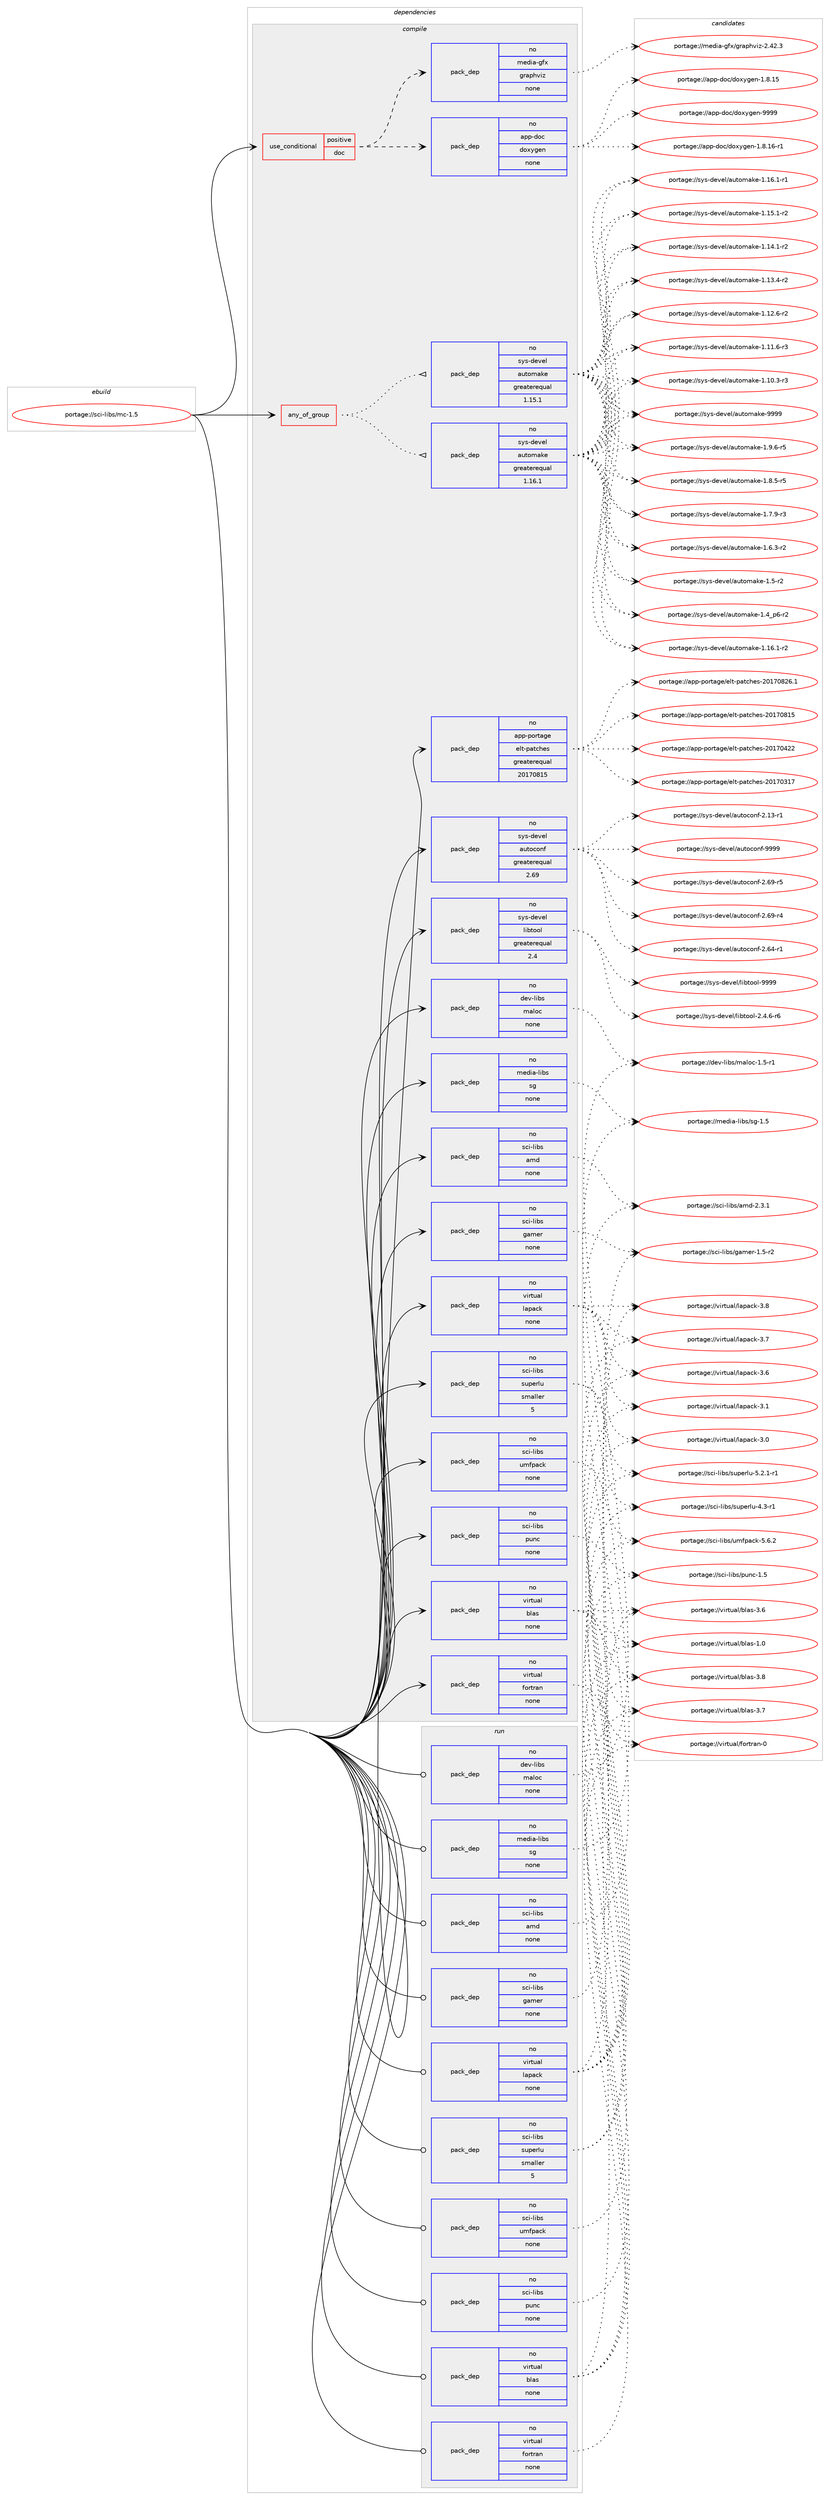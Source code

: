 digraph prolog {

# *************
# Graph options
# *************

newrank=true;
concentrate=true;
compound=true;
graph [rankdir=LR,fontname=Helvetica,fontsize=10,ranksep=1.5];#, ranksep=2.5, nodesep=0.2];
edge  [arrowhead=vee];
node  [fontname=Helvetica,fontsize=10];

# **********
# The ebuild
# **********

subgraph cluster_leftcol {
color=gray;
rank=same;
label=<<i>ebuild</i>>;
id [label="portage://sci-libs/mc-1.5", color=red, width=4, href="../sci-libs/mc-1.5.svg"];
}

# ****************
# The dependencies
# ****************

subgraph cluster_midcol {
color=gray;
label=<<i>dependencies</i>>;
subgraph cluster_compile {
fillcolor="#eeeeee";
style=filled;
label=<<i>compile</i>>;
subgraph any1013 {
dependency48949 [label=<<TABLE BORDER="0" CELLBORDER="1" CELLSPACING="0" CELLPADDING="4"><TR><TD CELLPADDING="10">any_of_group</TD></TR></TABLE>>, shape=none, color=red];subgraph pack37731 {
dependency48950 [label=<<TABLE BORDER="0" CELLBORDER="1" CELLSPACING="0" CELLPADDING="4" WIDTH="220"><TR><TD ROWSPAN="6" CELLPADDING="30">pack_dep</TD></TR><TR><TD WIDTH="110">no</TD></TR><TR><TD>sys-devel</TD></TR><TR><TD>automake</TD></TR><TR><TD>greaterequal</TD></TR><TR><TD>1.16.1</TD></TR></TABLE>>, shape=none, color=blue];
}
dependency48949:e -> dependency48950:w [weight=20,style="dotted",arrowhead="oinv"];
subgraph pack37732 {
dependency48951 [label=<<TABLE BORDER="0" CELLBORDER="1" CELLSPACING="0" CELLPADDING="4" WIDTH="220"><TR><TD ROWSPAN="6" CELLPADDING="30">pack_dep</TD></TR><TR><TD WIDTH="110">no</TD></TR><TR><TD>sys-devel</TD></TR><TR><TD>automake</TD></TR><TR><TD>greaterequal</TD></TR><TR><TD>1.15.1</TD></TR></TABLE>>, shape=none, color=blue];
}
dependency48949:e -> dependency48951:w [weight=20,style="dotted",arrowhead="oinv"];
}
id:e -> dependency48949:w [weight=20,style="solid",arrowhead="vee"];
subgraph cond10157 {
dependency48952 [label=<<TABLE BORDER="0" CELLBORDER="1" CELLSPACING="0" CELLPADDING="4"><TR><TD ROWSPAN="3" CELLPADDING="10">use_conditional</TD></TR><TR><TD>positive</TD></TR><TR><TD>doc</TD></TR></TABLE>>, shape=none, color=red];
subgraph pack37733 {
dependency48953 [label=<<TABLE BORDER="0" CELLBORDER="1" CELLSPACING="0" CELLPADDING="4" WIDTH="220"><TR><TD ROWSPAN="6" CELLPADDING="30">pack_dep</TD></TR><TR><TD WIDTH="110">no</TD></TR><TR><TD>media-gfx</TD></TR><TR><TD>graphviz</TD></TR><TR><TD>none</TD></TR><TR><TD></TD></TR></TABLE>>, shape=none, color=blue];
}
dependency48952:e -> dependency48953:w [weight=20,style="dashed",arrowhead="vee"];
subgraph pack37734 {
dependency48954 [label=<<TABLE BORDER="0" CELLBORDER="1" CELLSPACING="0" CELLPADDING="4" WIDTH="220"><TR><TD ROWSPAN="6" CELLPADDING="30">pack_dep</TD></TR><TR><TD WIDTH="110">no</TD></TR><TR><TD>app-doc</TD></TR><TR><TD>doxygen</TD></TR><TR><TD>none</TD></TR><TR><TD></TD></TR></TABLE>>, shape=none, color=blue];
}
dependency48952:e -> dependency48954:w [weight=20,style="dashed",arrowhead="vee"];
}
id:e -> dependency48952:w [weight=20,style="solid",arrowhead="vee"];
subgraph pack37735 {
dependency48955 [label=<<TABLE BORDER="0" CELLBORDER="1" CELLSPACING="0" CELLPADDING="4" WIDTH="220"><TR><TD ROWSPAN="6" CELLPADDING="30">pack_dep</TD></TR><TR><TD WIDTH="110">no</TD></TR><TR><TD>app-portage</TD></TR><TR><TD>elt-patches</TD></TR><TR><TD>greaterequal</TD></TR><TR><TD>20170815</TD></TR></TABLE>>, shape=none, color=blue];
}
id:e -> dependency48955:w [weight=20,style="solid",arrowhead="vee"];
subgraph pack37736 {
dependency48956 [label=<<TABLE BORDER="0" CELLBORDER="1" CELLSPACING="0" CELLPADDING="4" WIDTH="220"><TR><TD ROWSPAN="6" CELLPADDING="30">pack_dep</TD></TR><TR><TD WIDTH="110">no</TD></TR><TR><TD>dev-libs</TD></TR><TR><TD>maloc</TD></TR><TR><TD>none</TD></TR><TR><TD></TD></TR></TABLE>>, shape=none, color=blue];
}
id:e -> dependency48956:w [weight=20,style="solid",arrowhead="vee"];
subgraph pack37737 {
dependency48957 [label=<<TABLE BORDER="0" CELLBORDER="1" CELLSPACING="0" CELLPADDING="4" WIDTH="220"><TR><TD ROWSPAN="6" CELLPADDING="30">pack_dep</TD></TR><TR><TD WIDTH="110">no</TD></TR><TR><TD>media-libs</TD></TR><TR><TD>sg</TD></TR><TR><TD>none</TD></TR><TR><TD></TD></TR></TABLE>>, shape=none, color=blue];
}
id:e -> dependency48957:w [weight=20,style="solid",arrowhead="vee"];
subgraph pack37738 {
dependency48958 [label=<<TABLE BORDER="0" CELLBORDER="1" CELLSPACING="0" CELLPADDING="4" WIDTH="220"><TR><TD ROWSPAN="6" CELLPADDING="30">pack_dep</TD></TR><TR><TD WIDTH="110">no</TD></TR><TR><TD>sci-libs</TD></TR><TR><TD>amd</TD></TR><TR><TD>none</TD></TR><TR><TD></TD></TR></TABLE>>, shape=none, color=blue];
}
id:e -> dependency48958:w [weight=20,style="solid",arrowhead="vee"];
subgraph pack37739 {
dependency48959 [label=<<TABLE BORDER="0" CELLBORDER="1" CELLSPACING="0" CELLPADDING="4" WIDTH="220"><TR><TD ROWSPAN="6" CELLPADDING="30">pack_dep</TD></TR><TR><TD WIDTH="110">no</TD></TR><TR><TD>sci-libs</TD></TR><TR><TD>gamer</TD></TR><TR><TD>none</TD></TR><TR><TD></TD></TR></TABLE>>, shape=none, color=blue];
}
id:e -> dependency48959:w [weight=20,style="solid",arrowhead="vee"];
subgraph pack37740 {
dependency48960 [label=<<TABLE BORDER="0" CELLBORDER="1" CELLSPACING="0" CELLPADDING="4" WIDTH="220"><TR><TD ROWSPAN="6" CELLPADDING="30">pack_dep</TD></TR><TR><TD WIDTH="110">no</TD></TR><TR><TD>sci-libs</TD></TR><TR><TD>punc</TD></TR><TR><TD>none</TD></TR><TR><TD></TD></TR></TABLE>>, shape=none, color=blue];
}
id:e -> dependency48960:w [weight=20,style="solid",arrowhead="vee"];
subgraph pack37741 {
dependency48961 [label=<<TABLE BORDER="0" CELLBORDER="1" CELLSPACING="0" CELLPADDING="4" WIDTH="220"><TR><TD ROWSPAN="6" CELLPADDING="30">pack_dep</TD></TR><TR><TD WIDTH="110">no</TD></TR><TR><TD>sci-libs</TD></TR><TR><TD>superlu</TD></TR><TR><TD>smaller</TD></TR><TR><TD>5</TD></TR></TABLE>>, shape=none, color=blue];
}
id:e -> dependency48961:w [weight=20,style="solid",arrowhead="vee"];
subgraph pack37742 {
dependency48962 [label=<<TABLE BORDER="0" CELLBORDER="1" CELLSPACING="0" CELLPADDING="4" WIDTH="220"><TR><TD ROWSPAN="6" CELLPADDING="30">pack_dep</TD></TR><TR><TD WIDTH="110">no</TD></TR><TR><TD>sci-libs</TD></TR><TR><TD>umfpack</TD></TR><TR><TD>none</TD></TR><TR><TD></TD></TR></TABLE>>, shape=none, color=blue];
}
id:e -> dependency48962:w [weight=20,style="solid",arrowhead="vee"];
subgraph pack37743 {
dependency48963 [label=<<TABLE BORDER="0" CELLBORDER="1" CELLSPACING="0" CELLPADDING="4" WIDTH="220"><TR><TD ROWSPAN="6" CELLPADDING="30">pack_dep</TD></TR><TR><TD WIDTH="110">no</TD></TR><TR><TD>sys-devel</TD></TR><TR><TD>autoconf</TD></TR><TR><TD>greaterequal</TD></TR><TR><TD>2.69</TD></TR></TABLE>>, shape=none, color=blue];
}
id:e -> dependency48963:w [weight=20,style="solid",arrowhead="vee"];
subgraph pack37744 {
dependency48964 [label=<<TABLE BORDER="0" CELLBORDER="1" CELLSPACING="0" CELLPADDING="4" WIDTH="220"><TR><TD ROWSPAN="6" CELLPADDING="30">pack_dep</TD></TR><TR><TD WIDTH="110">no</TD></TR><TR><TD>sys-devel</TD></TR><TR><TD>libtool</TD></TR><TR><TD>greaterequal</TD></TR><TR><TD>2.4</TD></TR></TABLE>>, shape=none, color=blue];
}
id:e -> dependency48964:w [weight=20,style="solid",arrowhead="vee"];
subgraph pack37745 {
dependency48965 [label=<<TABLE BORDER="0" CELLBORDER="1" CELLSPACING="0" CELLPADDING="4" WIDTH="220"><TR><TD ROWSPAN="6" CELLPADDING="30">pack_dep</TD></TR><TR><TD WIDTH="110">no</TD></TR><TR><TD>virtual</TD></TR><TR><TD>blas</TD></TR><TR><TD>none</TD></TR><TR><TD></TD></TR></TABLE>>, shape=none, color=blue];
}
id:e -> dependency48965:w [weight=20,style="solid",arrowhead="vee"];
subgraph pack37746 {
dependency48966 [label=<<TABLE BORDER="0" CELLBORDER="1" CELLSPACING="0" CELLPADDING="4" WIDTH="220"><TR><TD ROWSPAN="6" CELLPADDING="30">pack_dep</TD></TR><TR><TD WIDTH="110">no</TD></TR><TR><TD>virtual</TD></TR><TR><TD>fortran</TD></TR><TR><TD>none</TD></TR><TR><TD></TD></TR></TABLE>>, shape=none, color=blue];
}
id:e -> dependency48966:w [weight=20,style="solid",arrowhead="vee"];
subgraph pack37747 {
dependency48967 [label=<<TABLE BORDER="0" CELLBORDER="1" CELLSPACING="0" CELLPADDING="4" WIDTH="220"><TR><TD ROWSPAN="6" CELLPADDING="30">pack_dep</TD></TR><TR><TD WIDTH="110">no</TD></TR><TR><TD>virtual</TD></TR><TR><TD>lapack</TD></TR><TR><TD>none</TD></TR><TR><TD></TD></TR></TABLE>>, shape=none, color=blue];
}
id:e -> dependency48967:w [weight=20,style="solid",arrowhead="vee"];
}
subgraph cluster_compileandrun {
fillcolor="#eeeeee";
style=filled;
label=<<i>compile and run</i>>;
}
subgraph cluster_run {
fillcolor="#eeeeee";
style=filled;
label=<<i>run</i>>;
subgraph pack37748 {
dependency48968 [label=<<TABLE BORDER="0" CELLBORDER="1" CELLSPACING="0" CELLPADDING="4" WIDTH="220"><TR><TD ROWSPAN="6" CELLPADDING="30">pack_dep</TD></TR><TR><TD WIDTH="110">no</TD></TR><TR><TD>dev-libs</TD></TR><TR><TD>maloc</TD></TR><TR><TD>none</TD></TR><TR><TD></TD></TR></TABLE>>, shape=none, color=blue];
}
id:e -> dependency48968:w [weight=20,style="solid",arrowhead="odot"];
subgraph pack37749 {
dependency48969 [label=<<TABLE BORDER="0" CELLBORDER="1" CELLSPACING="0" CELLPADDING="4" WIDTH="220"><TR><TD ROWSPAN="6" CELLPADDING="30">pack_dep</TD></TR><TR><TD WIDTH="110">no</TD></TR><TR><TD>media-libs</TD></TR><TR><TD>sg</TD></TR><TR><TD>none</TD></TR><TR><TD></TD></TR></TABLE>>, shape=none, color=blue];
}
id:e -> dependency48969:w [weight=20,style="solid",arrowhead="odot"];
subgraph pack37750 {
dependency48970 [label=<<TABLE BORDER="0" CELLBORDER="1" CELLSPACING="0" CELLPADDING="4" WIDTH="220"><TR><TD ROWSPAN="6" CELLPADDING="30">pack_dep</TD></TR><TR><TD WIDTH="110">no</TD></TR><TR><TD>sci-libs</TD></TR><TR><TD>amd</TD></TR><TR><TD>none</TD></TR><TR><TD></TD></TR></TABLE>>, shape=none, color=blue];
}
id:e -> dependency48970:w [weight=20,style="solid",arrowhead="odot"];
subgraph pack37751 {
dependency48971 [label=<<TABLE BORDER="0" CELLBORDER="1" CELLSPACING="0" CELLPADDING="4" WIDTH="220"><TR><TD ROWSPAN="6" CELLPADDING="30">pack_dep</TD></TR><TR><TD WIDTH="110">no</TD></TR><TR><TD>sci-libs</TD></TR><TR><TD>gamer</TD></TR><TR><TD>none</TD></TR><TR><TD></TD></TR></TABLE>>, shape=none, color=blue];
}
id:e -> dependency48971:w [weight=20,style="solid",arrowhead="odot"];
subgraph pack37752 {
dependency48972 [label=<<TABLE BORDER="0" CELLBORDER="1" CELLSPACING="0" CELLPADDING="4" WIDTH="220"><TR><TD ROWSPAN="6" CELLPADDING="30">pack_dep</TD></TR><TR><TD WIDTH="110">no</TD></TR><TR><TD>sci-libs</TD></TR><TR><TD>punc</TD></TR><TR><TD>none</TD></TR><TR><TD></TD></TR></TABLE>>, shape=none, color=blue];
}
id:e -> dependency48972:w [weight=20,style="solid",arrowhead="odot"];
subgraph pack37753 {
dependency48973 [label=<<TABLE BORDER="0" CELLBORDER="1" CELLSPACING="0" CELLPADDING="4" WIDTH="220"><TR><TD ROWSPAN="6" CELLPADDING="30">pack_dep</TD></TR><TR><TD WIDTH="110">no</TD></TR><TR><TD>sci-libs</TD></TR><TR><TD>superlu</TD></TR><TR><TD>smaller</TD></TR><TR><TD>5</TD></TR></TABLE>>, shape=none, color=blue];
}
id:e -> dependency48973:w [weight=20,style="solid",arrowhead="odot"];
subgraph pack37754 {
dependency48974 [label=<<TABLE BORDER="0" CELLBORDER="1" CELLSPACING="0" CELLPADDING="4" WIDTH="220"><TR><TD ROWSPAN="6" CELLPADDING="30">pack_dep</TD></TR><TR><TD WIDTH="110">no</TD></TR><TR><TD>sci-libs</TD></TR><TR><TD>umfpack</TD></TR><TR><TD>none</TD></TR><TR><TD></TD></TR></TABLE>>, shape=none, color=blue];
}
id:e -> dependency48974:w [weight=20,style="solid",arrowhead="odot"];
subgraph pack37755 {
dependency48975 [label=<<TABLE BORDER="0" CELLBORDER="1" CELLSPACING="0" CELLPADDING="4" WIDTH="220"><TR><TD ROWSPAN="6" CELLPADDING="30">pack_dep</TD></TR><TR><TD WIDTH="110">no</TD></TR><TR><TD>virtual</TD></TR><TR><TD>blas</TD></TR><TR><TD>none</TD></TR><TR><TD></TD></TR></TABLE>>, shape=none, color=blue];
}
id:e -> dependency48975:w [weight=20,style="solid",arrowhead="odot"];
subgraph pack37756 {
dependency48976 [label=<<TABLE BORDER="0" CELLBORDER="1" CELLSPACING="0" CELLPADDING="4" WIDTH="220"><TR><TD ROWSPAN="6" CELLPADDING="30">pack_dep</TD></TR><TR><TD WIDTH="110">no</TD></TR><TR><TD>virtual</TD></TR><TR><TD>fortran</TD></TR><TR><TD>none</TD></TR><TR><TD></TD></TR></TABLE>>, shape=none, color=blue];
}
id:e -> dependency48976:w [weight=20,style="solid",arrowhead="odot"];
subgraph pack37757 {
dependency48977 [label=<<TABLE BORDER="0" CELLBORDER="1" CELLSPACING="0" CELLPADDING="4" WIDTH="220"><TR><TD ROWSPAN="6" CELLPADDING="30">pack_dep</TD></TR><TR><TD WIDTH="110">no</TD></TR><TR><TD>virtual</TD></TR><TR><TD>lapack</TD></TR><TR><TD>none</TD></TR><TR><TD></TD></TR></TABLE>>, shape=none, color=blue];
}
id:e -> dependency48977:w [weight=20,style="solid",arrowhead="odot"];
}
}

# **************
# The candidates
# **************

subgraph cluster_choices {
rank=same;
color=gray;
label=<<i>candidates</i>>;

subgraph choice37731 {
color=black;
nodesep=1;
choice115121115451001011181011084797117116111109971071014557575757 [label="portage://sys-devel/automake-9999", color=red, width=4,href="../sys-devel/automake-9999.svg"];
choice115121115451001011181011084797117116111109971071014549465746544511453 [label="portage://sys-devel/automake-1.9.6-r5", color=red, width=4,href="../sys-devel/automake-1.9.6-r5.svg"];
choice115121115451001011181011084797117116111109971071014549465646534511453 [label="portage://sys-devel/automake-1.8.5-r5", color=red, width=4,href="../sys-devel/automake-1.8.5-r5.svg"];
choice115121115451001011181011084797117116111109971071014549465546574511451 [label="portage://sys-devel/automake-1.7.9-r3", color=red, width=4,href="../sys-devel/automake-1.7.9-r3.svg"];
choice115121115451001011181011084797117116111109971071014549465446514511450 [label="portage://sys-devel/automake-1.6.3-r2", color=red, width=4,href="../sys-devel/automake-1.6.3-r2.svg"];
choice11512111545100101118101108479711711611110997107101454946534511450 [label="portage://sys-devel/automake-1.5-r2", color=red, width=4,href="../sys-devel/automake-1.5-r2.svg"];
choice115121115451001011181011084797117116111109971071014549465295112544511450 [label="portage://sys-devel/automake-1.4_p6-r2", color=red, width=4,href="../sys-devel/automake-1.4_p6-r2.svg"];
choice11512111545100101118101108479711711611110997107101454946495446494511450 [label="portage://sys-devel/automake-1.16.1-r2", color=red, width=4,href="../sys-devel/automake-1.16.1-r2.svg"];
choice11512111545100101118101108479711711611110997107101454946495446494511449 [label="portage://sys-devel/automake-1.16.1-r1", color=red, width=4,href="../sys-devel/automake-1.16.1-r1.svg"];
choice11512111545100101118101108479711711611110997107101454946495346494511450 [label="portage://sys-devel/automake-1.15.1-r2", color=red, width=4,href="../sys-devel/automake-1.15.1-r2.svg"];
choice11512111545100101118101108479711711611110997107101454946495246494511450 [label="portage://sys-devel/automake-1.14.1-r2", color=red, width=4,href="../sys-devel/automake-1.14.1-r2.svg"];
choice11512111545100101118101108479711711611110997107101454946495146524511450 [label="portage://sys-devel/automake-1.13.4-r2", color=red, width=4,href="../sys-devel/automake-1.13.4-r2.svg"];
choice11512111545100101118101108479711711611110997107101454946495046544511450 [label="portage://sys-devel/automake-1.12.6-r2", color=red, width=4,href="../sys-devel/automake-1.12.6-r2.svg"];
choice11512111545100101118101108479711711611110997107101454946494946544511451 [label="portage://sys-devel/automake-1.11.6-r3", color=red, width=4,href="../sys-devel/automake-1.11.6-r3.svg"];
choice11512111545100101118101108479711711611110997107101454946494846514511451 [label="portage://sys-devel/automake-1.10.3-r3", color=red, width=4,href="../sys-devel/automake-1.10.3-r3.svg"];
dependency48950:e -> choice115121115451001011181011084797117116111109971071014557575757:w [style=dotted,weight="100"];
dependency48950:e -> choice115121115451001011181011084797117116111109971071014549465746544511453:w [style=dotted,weight="100"];
dependency48950:e -> choice115121115451001011181011084797117116111109971071014549465646534511453:w [style=dotted,weight="100"];
dependency48950:e -> choice115121115451001011181011084797117116111109971071014549465546574511451:w [style=dotted,weight="100"];
dependency48950:e -> choice115121115451001011181011084797117116111109971071014549465446514511450:w [style=dotted,weight="100"];
dependency48950:e -> choice11512111545100101118101108479711711611110997107101454946534511450:w [style=dotted,weight="100"];
dependency48950:e -> choice115121115451001011181011084797117116111109971071014549465295112544511450:w [style=dotted,weight="100"];
dependency48950:e -> choice11512111545100101118101108479711711611110997107101454946495446494511450:w [style=dotted,weight="100"];
dependency48950:e -> choice11512111545100101118101108479711711611110997107101454946495446494511449:w [style=dotted,weight="100"];
dependency48950:e -> choice11512111545100101118101108479711711611110997107101454946495346494511450:w [style=dotted,weight="100"];
dependency48950:e -> choice11512111545100101118101108479711711611110997107101454946495246494511450:w [style=dotted,weight="100"];
dependency48950:e -> choice11512111545100101118101108479711711611110997107101454946495146524511450:w [style=dotted,weight="100"];
dependency48950:e -> choice11512111545100101118101108479711711611110997107101454946495046544511450:w [style=dotted,weight="100"];
dependency48950:e -> choice11512111545100101118101108479711711611110997107101454946494946544511451:w [style=dotted,weight="100"];
dependency48950:e -> choice11512111545100101118101108479711711611110997107101454946494846514511451:w [style=dotted,weight="100"];
}
subgraph choice37732 {
color=black;
nodesep=1;
choice115121115451001011181011084797117116111109971071014557575757 [label="portage://sys-devel/automake-9999", color=red, width=4,href="../sys-devel/automake-9999.svg"];
choice115121115451001011181011084797117116111109971071014549465746544511453 [label="portage://sys-devel/automake-1.9.6-r5", color=red, width=4,href="../sys-devel/automake-1.9.6-r5.svg"];
choice115121115451001011181011084797117116111109971071014549465646534511453 [label="portage://sys-devel/automake-1.8.5-r5", color=red, width=4,href="../sys-devel/automake-1.8.5-r5.svg"];
choice115121115451001011181011084797117116111109971071014549465546574511451 [label="portage://sys-devel/automake-1.7.9-r3", color=red, width=4,href="../sys-devel/automake-1.7.9-r3.svg"];
choice115121115451001011181011084797117116111109971071014549465446514511450 [label="portage://sys-devel/automake-1.6.3-r2", color=red, width=4,href="../sys-devel/automake-1.6.3-r2.svg"];
choice11512111545100101118101108479711711611110997107101454946534511450 [label="portage://sys-devel/automake-1.5-r2", color=red, width=4,href="../sys-devel/automake-1.5-r2.svg"];
choice115121115451001011181011084797117116111109971071014549465295112544511450 [label="portage://sys-devel/automake-1.4_p6-r2", color=red, width=4,href="../sys-devel/automake-1.4_p6-r2.svg"];
choice11512111545100101118101108479711711611110997107101454946495446494511450 [label="portage://sys-devel/automake-1.16.1-r2", color=red, width=4,href="../sys-devel/automake-1.16.1-r2.svg"];
choice11512111545100101118101108479711711611110997107101454946495446494511449 [label="portage://sys-devel/automake-1.16.1-r1", color=red, width=4,href="../sys-devel/automake-1.16.1-r1.svg"];
choice11512111545100101118101108479711711611110997107101454946495346494511450 [label="portage://sys-devel/automake-1.15.1-r2", color=red, width=4,href="../sys-devel/automake-1.15.1-r2.svg"];
choice11512111545100101118101108479711711611110997107101454946495246494511450 [label="portage://sys-devel/automake-1.14.1-r2", color=red, width=4,href="../sys-devel/automake-1.14.1-r2.svg"];
choice11512111545100101118101108479711711611110997107101454946495146524511450 [label="portage://sys-devel/automake-1.13.4-r2", color=red, width=4,href="../sys-devel/automake-1.13.4-r2.svg"];
choice11512111545100101118101108479711711611110997107101454946495046544511450 [label="portage://sys-devel/automake-1.12.6-r2", color=red, width=4,href="../sys-devel/automake-1.12.6-r2.svg"];
choice11512111545100101118101108479711711611110997107101454946494946544511451 [label="portage://sys-devel/automake-1.11.6-r3", color=red, width=4,href="../sys-devel/automake-1.11.6-r3.svg"];
choice11512111545100101118101108479711711611110997107101454946494846514511451 [label="portage://sys-devel/automake-1.10.3-r3", color=red, width=4,href="../sys-devel/automake-1.10.3-r3.svg"];
dependency48951:e -> choice115121115451001011181011084797117116111109971071014557575757:w [style=dotted,weight="100"];
dependency48951:e -> choice115121115451001011181011084797117116111109971071014549465746544511453:w [style=dotted,weight="100"];
dependency48951:e -> choice115121115451001011181011084797117116111109971071014549465646534511453:w [style=dotted,weight="100"];
dependency48951:e -> choice115121115451001011181011084797117116111109971071014549465546574511451:w [style=dotted,weight="100"];
dependency48951:e -> choice115121115451001011181011084797117116111109971071014549465446514511450:w [style=dotted,weight="100"];
dependency48951:e -> choice11512111545100101118101108479711711611110997107101454946534511450:w [style=dotted,weight="100"];
dependency48951:e -> choice115121115451001011181011084797117116111109971071014549465295112544511450:w [style=dotted,weight="100"];
dependency48951:e -> choice11512111545100101118101108479711711611110997107101454946495446494511450:w [style=dotted,weight="100"];
dependency48951:e -> choice11512111545100101118101108479711711611110997107101454946495446494511449:w [style=dotted,weight="100"];
dependency48951:e -> choice11512111545100101118101108479711711611110997107101454946495346494511450:w [style=dotted,weight="100"];
dependency48951:e -> choice11512111545100101118101108479711711611110997107101454946495246494511450:w [style=dotted,weight="100"];
dependency48951:e -> choice11512111545100101118101108479711711611110997107101454946495146524511450:w [style=dotted,weight="100"];
dependency48951:e -> choice11512111545100101118101108479711711611110997107101454946495046544511450:w [style=dotted,weight="100"];
dependency48951:e -> choice11512111545100101118101108479711711611110997107101454946494946544511451:w [style=dotted,weight="100"];
dependency48951:e -> choice11512111545100101118101108479711711611110997107101454946494846514511451:w [style=dotted,weight="100"];
}
subgraph choice37733 {
color=black;
nodesep=1;
choice1091011001059745103102120471031149711210411810512245504652504651 [label="portage://media-gfx/graphviz-2.42.3", color=red, width=4,href="../media-gfx/graphviz-2.42.3.svg"];
dependency48953:e -> choice1091011001059745103102120471031149711210411810512245504652504651:w [style=dotted,weight="100"];
}
subgraph choice37734 {
color=black;
nodesep=1;
choice971121124510011199471001111201211031011104557575757 [label="portage://app-doc/doxygen-9999", color=red, width=4,href="../app-doc/doxygen-9999.svg"];
choice97112112451001119947100111120121103101110454946564649544511449 [label="portage://app-doc/doxygen-1.8.16-r1", color=red, width=4,href="../app-doc/doxygen-1.8.16-r1.svg"];
choice9711211245100111994710011112012110310111045494656464953 [label="portage://app-doc/doxygen-1.8.15", color=red, width=4,href="../app-doc/doxygen-1.8.15.svg"];
dependency48954:e -> choice971121124510011199471001111201211031011104557575757:w [style=dotted,weight="100"];
dependency48954:e -> choice97112112451001119947100111120121103101110454946564649544511449:w [style=dotted,weight="100"];
dependency48954:e -> choice9711211245100111994710011112012110310111045494656464953:w [style=dotted,weight="100"];
}
subgraph choice37735 {
color=black;
nodesep=1;
choice971121124511211111411697103101471011081164511297116991041011154550484955485650544649 [label="portage://app-portage/elt-patches-20170826.1", color=red, width=4,href="../app-portage/elt-patches-20170826.1.svg"];
choice97112112451121111141169710310147101108116451129711699104101115455048495548564953 [label="portage://app-portage/elt-patches-20170815", color=red, width=4,href="../app-portage/elt-patches-20170815.svg"];
choice97112112451121111141169710310147101108116451129711699104101115455048495548525050 [label="portage://app-portage/elt-patches-20170422", color=red, width=4,href="../app-portage/elt-patches-20170422.svg"];
choice97112112451121111141169710310147101108116451129711699104101115455048495548514955 [label="portage://app-portage/elt-patches-20170317", color=red, width=4,href="../app-portage/elt-patches-20170317.svg"];
dependency48955:e -> choice971121124511211111411697103101471011081164511297116991041011154550484955485650544649:w [style=dotted,weight="100"];
dependency48955:e -> choice97112112451121111141169710310147101108116451129711699104101115455048495548564953:w [style=dotted,weight="100"];
dependency48955:e -> choice97112112451121111141169710310147101108116451129711699104101115455048495548525050:w [style=dotted,weight="100"];
dependency48955:e -> choice97112112451121111141169710310147101108116451129711699104101115455048495548514955:w [style=dotted,weight="100"];
}
subgraph choice37736 {
color=black;
nodesep=1;
choice1001011184510810598115471099710811199454946534511449 [label="portage://dev-libs/maloc-1.5-r1", color=red, width=4,href="../dev-libs/maloc-1.5-r1.svg"];
dependency48956:e -> choice1001011184510810598115471099710811199454946534511449:w [style=dotted,weight="100"];
}
subgraph choice37737 {
color=black;
nodesep=1;
choice1091011001059745108105981154711510345494653 [label="portage://media-libs/sg-1.5", color=red, width=4,href="../media-libs/sg-1.5.svg"];
dependency48957:e -> choice1091011001059745108105981154711510345494653:w [style=dotted,weight="100"];
}
subgraph choice37738 {
color=black;
nodesep=1;
choice1159910545108105981154797109100455046514649 [label="portage://sci-libs/amd-2.3.1", color=red, width=4,href="../sci-libs/amd-2.3.1.svg"];
dependency48958:e -> choice1159910545108105981154797109100455046514649:w [style=dotted,weight="100"];
}
subgraph choice37739 {
color=black;
nodesep=1;
choice1159910545108105981154710397109101114454946534511450 [label="portage://sci-libs/gamer-1.5-r2", color=red, width=4,href="../sci-libs/gamer-1.5-r2.svg"];
dependency48959:e -> choice1159910545108105981154710397109101114454946534511450:w [style=dotted,weight="100"];
}
subgraph choice37740 {
color=black;
nodesep=1;
choice115991054510810598115471121171109945494653 [label="portage://sci-libs/punc-1.5", color=red, width=4,href="../sci-libs/punc-1.5.svg"];
dependency48960:e -> choice115991054510810598115471121171109945494653:w [style=dotted,weight="100"];
}
subgraph choice37741 {
color=black;
nodesep=1;
choice115991054510810598115471151171121011141081174553465046494511449 [label="portage://sci-libs/superlu-5.2.1-r1", color=red, width=4,href="../sci-libs/superlu-5.2.1-r1.svg"];
choice11599105451081059811547115117112101114108117455246514511449 [label="portage://sci-libs/superlu-4.3-r1", color=red, width=4,href="../sci-libs/superlu-4.3-r1.svg"];
dependency48961:e -> choice115991054510810598115471151171121011141081174553465046494511449:w [style=dotted,weight="100"];
dependency48961:e -> choice11599105451081059811547115117112101114108117455246514511449:w [style=dotted,weight="100"];
}
subgraph choice37742 {
color=black;
nodesep=1;
choice115991054510810598115471171091021129799107455346544650 [label="portage://sci-libs/umfpack-5.6.2", color=red, width=4,href="../sci-libs/umfpack-5.6.2.svg"];
dependency48962:e -> choice115991054510810598115471171091021129799107455346544650:w [style=dotted,weight="100"];
}
subgraph choice37743 {
color=black;
nodesep=1;
choice115121115451001011181011084797117116111991111101024557575757 [label="portage://sys-devel/autoconf-9999", color=red, width=4,href="../sys-devel/autoconf-9999.svg"];
choice1151211154510010111810110847971171161119911111010245504654574511453 [label="portage://sys-devel/autoconf-2.69-r5", color=red, width=4,href="../sys-devel/autoconf-2.69-r5.svg"];
choice1151211154510010111810110847971171161119911111010245504654574511452 [label="portage://sys-devel/autoconf-2.69-r4", color=red, width=4,href="../sys-devel/autoconf-2.69-r4.svg"];
choice1151211154510010111810110847971171161119911111010245504654524511449 [label="portage://sys-devel/autoconf-2.64-r1", color=red, width=4,href="../sys-devel/autoconf-2.64-r1.svg"];
choice1151211154510010111810110847971171161119911111010245504649514511449 [label="portage://sys-devel/autoconf-2.13-r1", color=red, width=4,href="../sys-devel/autoconf-2.13-r1.svg"];
dependency48963:e -> choice115121115451001011181011084797117116111991111101024557575757:w [style=dotted,weight="100"];
dependency48963:e -> choice1151211154510010111810110847971171161119911111010245504654574511453:w [style=dotted,weight="100"];
dependency48963:e -> choice1151211154510010111810110847971171161119911111010245504654574511452:w [style=dotted,weight="100"];
dependency48963:e -> choice1151211154510010111810110847971171161119911111010245504654524511449:w [style=dotted,weight="100"];
dependency48963:e -> choice1151211154510010111810110847971171161119911111010245504649514511449:w [style=dotted,weight="100"];
}
subgraph choice37744 {
color=black;
nodesep=1;
choice1151211154510010111810110847108105981161111111084557575757 [label="portage://sys-devel/libtool-9999", color=red, width=4,href="../sys-devel/libtool-9999.svg"];
choice1151211154510010111810110847108105981161111111084550465246544511454 [label="portage://sys-devel/libtool-2.4.6-r6", color=red, width=4,href="../sys-devel/libtool-2.4.6-r6.svg"];
dependency48964:e -> choice1151211154510010111810110847108105981161111111084557575757:w [style=dotted,weight="100"];
dependency48964:e -> choice1151211154510010111810110847108105981161111111084550465246544511454:w [style=dotted,weight="100"];
}
subgraph choice37745 {
color=black;
nodesep=1;
choice1181051141161179710847981089711545514656 [label="portage://virtual/blas-3.8", color=red, width=4,href="../virtual/blas-3.8.svg"];
choice1181051141161179710847981089711545514655 [label="portage://virtual/blas-3.7", color=red, width=4,href="../virtual/blas-3.7.svg"];
choice1181051141161179710847981089711545514654 [label="portage://virtual/blas-3.6", color=red, width=4,href="../virtual/blas-3.6.svg"];
choice1181051141161179710847981089711545494648 [label="portage://virtual/blas-1.0", color=red, width=4,href="../virtual/blas-1.0.svg"];
dependency48965:e -> choice1181051141161179710847981089711545514656:w [style=dotted,weight="100"];
dependency48965:e -> choice1181051141161179710847981089711545514655:w [style=dotted,weight="100"];
dependency48965:e -> choice1181051141161179710847981089711545514654:w [style=dotted,weight="100"];
dependency48965:e -> choice1181051141161179710847981089711545494648:w [style=dotted,weight="100"];
}
subgraph choice37746 {
color=black;
nodesep=1;
choice1181051141161179710847102111114116114971104548 [label="portage://virtual/fortran-0", color=red, width=4,href="../virtual/fortran-0.svg"];
dependency48966:e -> choice1181051141161179710847102111114116114971104548:w [style=dotted,weight="100"];
}
subgraph choice37747 {
color=black;
nodesep=1;
choice118105114116117971084710897112979910745514656 [label="portage://virtual/lapack-3.8", color=red, width=4,href="../virtual/lapack-3.8.svg"];
choice118105114116117971084710897112979910745514655 [label="portage://virtual/lapack-3.7", color=red, width=4,href="../virtual/lapack-3.7.svg"];
choice118105114116117971084710897112979910745514654 [label="portage://virtual/lapack-3.6", color=red, width=4,href="../virtual/lapack-3.6.svg"];
choice118105114116117971084710897112979910745514649 [label="portage://virtual/lapack-3.1", color=red, width=4,href="../virtual/lapack-3.1.svg"];
choice118105114116117971084710897112979910745514648 [label="portage://virtual/lapack-3.0", color=red, width=4,href="../virtual/lapack-3.0.svg"];
dependency48967:e -> choice118105114116117971084710897112979910745514656:w [style=dotted,weight="100"];
dependency48967:e -> choice118105114116117971084710897112979910745514655:w [style=dotted,weight="100"];
dependency48967:e -> choice118105114116117971084710897112979910745514654:w [style=dotted,weight="100"];
dependency48967:e -> choice118105114116117971084710897112979910745514649:w [style=dotted,weight="100"];
dependency48967:e -> choice118105114116117971084710897112979910745514648:w [style=dotted,weight="100"];
}
subgraph choice37748 {
color=black;
nodesep=1;
choice1001011184510810598115471099710811199454946534511449 [label="portage://dev-libs/maloc-1.5-r1", color=red, width=4,href="../dev-libs/maloc-1.5-r1.svg"];
dependency48968:e -> choice1001011184510810598115471099710811199454946534511449:w [style=dotted,weight="100"];
}
subgraph choice37749 {
color=black;
nodesep=1;
choice1091011001059745108105981154711510345494653 [label="portage://media-libs/sg-1.5", color=red, width=4,href="../media-libs/sg-1.5.svg"];
dependency48969:e -> choice1091011001059745108105981154711510345494653:w [style=dotted,weight="100"];
}
subgraph choice37750 {
color=black;
nodesep=1;
choice1159910545108105981154797109100455046514649 [label="portage://sci-libs/amd-2.3.1", color=red, width=4,href="../sci-libs/amd-2.3.1.svg"];
dependency48970:e -> choice1159910545108105981154797109100455046514649:w [style=dotted,weight="100"];
}
subgraph choice37751 {
color=black;
nodesep=1;
choice1159910545108105981154710397109101114454946534511450 [label="portage://sci-libs/gamer-1.5-r2", color=red, width=4,href="../sci-libs/gamer-1.5-r2.svg"];
dependency48971:e -> choice1159910545108105981154710397109101114454946534511450:w [style=dotted,weight="100"];
}
subgraph choice37752 {
color=black;
nodesep=1;
choice115991054510810598115471121171109945494653 [label="portage://sci-libs/punc-1.5", color=red, width=4,href="../sci-libs/punc-1.5.svg"];
dependency48972:e -> choice115991054510810598115471121171109945494653:w [style=dotted,weight="100"];
}
subgraph choice37753 {
color=black;
nodesep=1;
choice115991054510810598115471151171121011141081174553465046494511449 [label="portage://sci-libs/superlu-5.2.1-r1", color=red, width=4,href="../sci-libs/superlu-5.2.1-r1.svg"];
choice11599105451081059811547115117112101114108117455246514511449 [label="portage://sci-libs/superlu-4.3-r1", color=red, width=4,href="../sci-libs/superlu-4.3-r1.svg"];
dependency48973:e -> choice115991054510810598115471151171121011141081174553465046494511449:w [style=dotted,weight="100"];
dependency48973:e -> choice11599105451081059811547115117112101114108117455246514511449:w [style=dotted,weight="100"];
}
subgraph choice37754 {
color=black;
nodesep=1;
choice115991054510810598115471171091021129799107455346544650 [label="portage://sci-libs/umfpack-5.6.2", color=red, width=4,href="../sci-libs/umfpack-5.6.2.svg"];
dependency48974:e -> choice115991054510810598115471171091021129799107455346544650:w [style=dotted,weight="100"];
}
subgraph choice37755 {
color=black;
nodesep=1;
choice1181051141161179710847981089711545514656 [label="portage://virtual/blas-3.8", color=red, width=4,href="../virtual/blas-3.8.svg"];
choice1181051141161179710847981089711545514655 [label="portage://virtual/blas-3.7", color=red, width=4,href="../virtual/blas-3.7.svg"];
choice1181051141161179710847981089711545514654 [label="portage://virtual/blas-3.6", color=red, width=4,href="../virtual/blas-3.6.svg"];
choice1181051141161179710847981089711545494648 [label="portage://virtual/blas-1.0", color=red, width=4,href="../virtual/blas-1.0.svg"];
dependency48975:e -> choice1181051141161179710847981089711545514656:w [style=dotted,weight="100"];
dependency48975:e -> choice1181051141161179710847981089711545514655:w [style=dotted,weight="100"];
dependency48975:e -> choice1181051141161179710847981089711545514654:w [style=dotted,weight="100"];
dependency48975:e -> choice1181051141161179710847981089711545494648:w [style=dotted,weight="100"];
}
subgraph choice37756 {
color=black;
nodesep=1;
choice1181051141161179710847102111114116114971104548 [label="portage://virtual/fortran-0", color=red, width=4,href="../virtual/fortran-0.svg"];
dependency48976:e -> choice1181051141161179710847102111114116114971104548:w [style=dotted,weight="100"];
}
subgraph choice37757 {
color=black;
nodesep=1;
choice118105114116117971084710897112979910745514656 [label="portage://virtual/lapack-3.8", color=red, width=4,href="../virtual/lapack-3.8.svg"];
choice118105114116117971084710897112979910745514655 [label="portage://virtual/lapack-3.7", color=red, width=4,href="../virtual/lapack-3.7.svg"];
choice118105114116117971084710897112979910745514654 [label="portage://virtual/lapack-3.6", color=red, width=4,href="../virtual/lapack-3.6.svg"];
choice118105114116117971084710897112979910745514649 [label="portage://virtual/lapack-3.1", color=red, width=4,href="../virtual/lapack-3.1.svg"];
choice118105114116117971084710897112979910745514648 [label="portage://virtual/lapack-3.0", color=red, width=4,href="../virtual/lapack-3.0.svg"];
dependency48977:e -> choice118105114116117971084710897112979910745514656:w [style=dotted,weight="100"];
dependency48977:e -> choice118105114116117971084710897112979910745514655:w [style=dotted,weight="100"];
dependency48977:e -> choice118105114116117971084710897112979910745514654:w [style=dotted,weight="100"];
dependency48977:e -> choice118105114116117971084710897112979910745514649:w [style=dotted,weight="100"];
dependency48977:e -> choice118105114116117971084710897112979910745514648:w [style=dotted,weight="100"];
}
}

}
